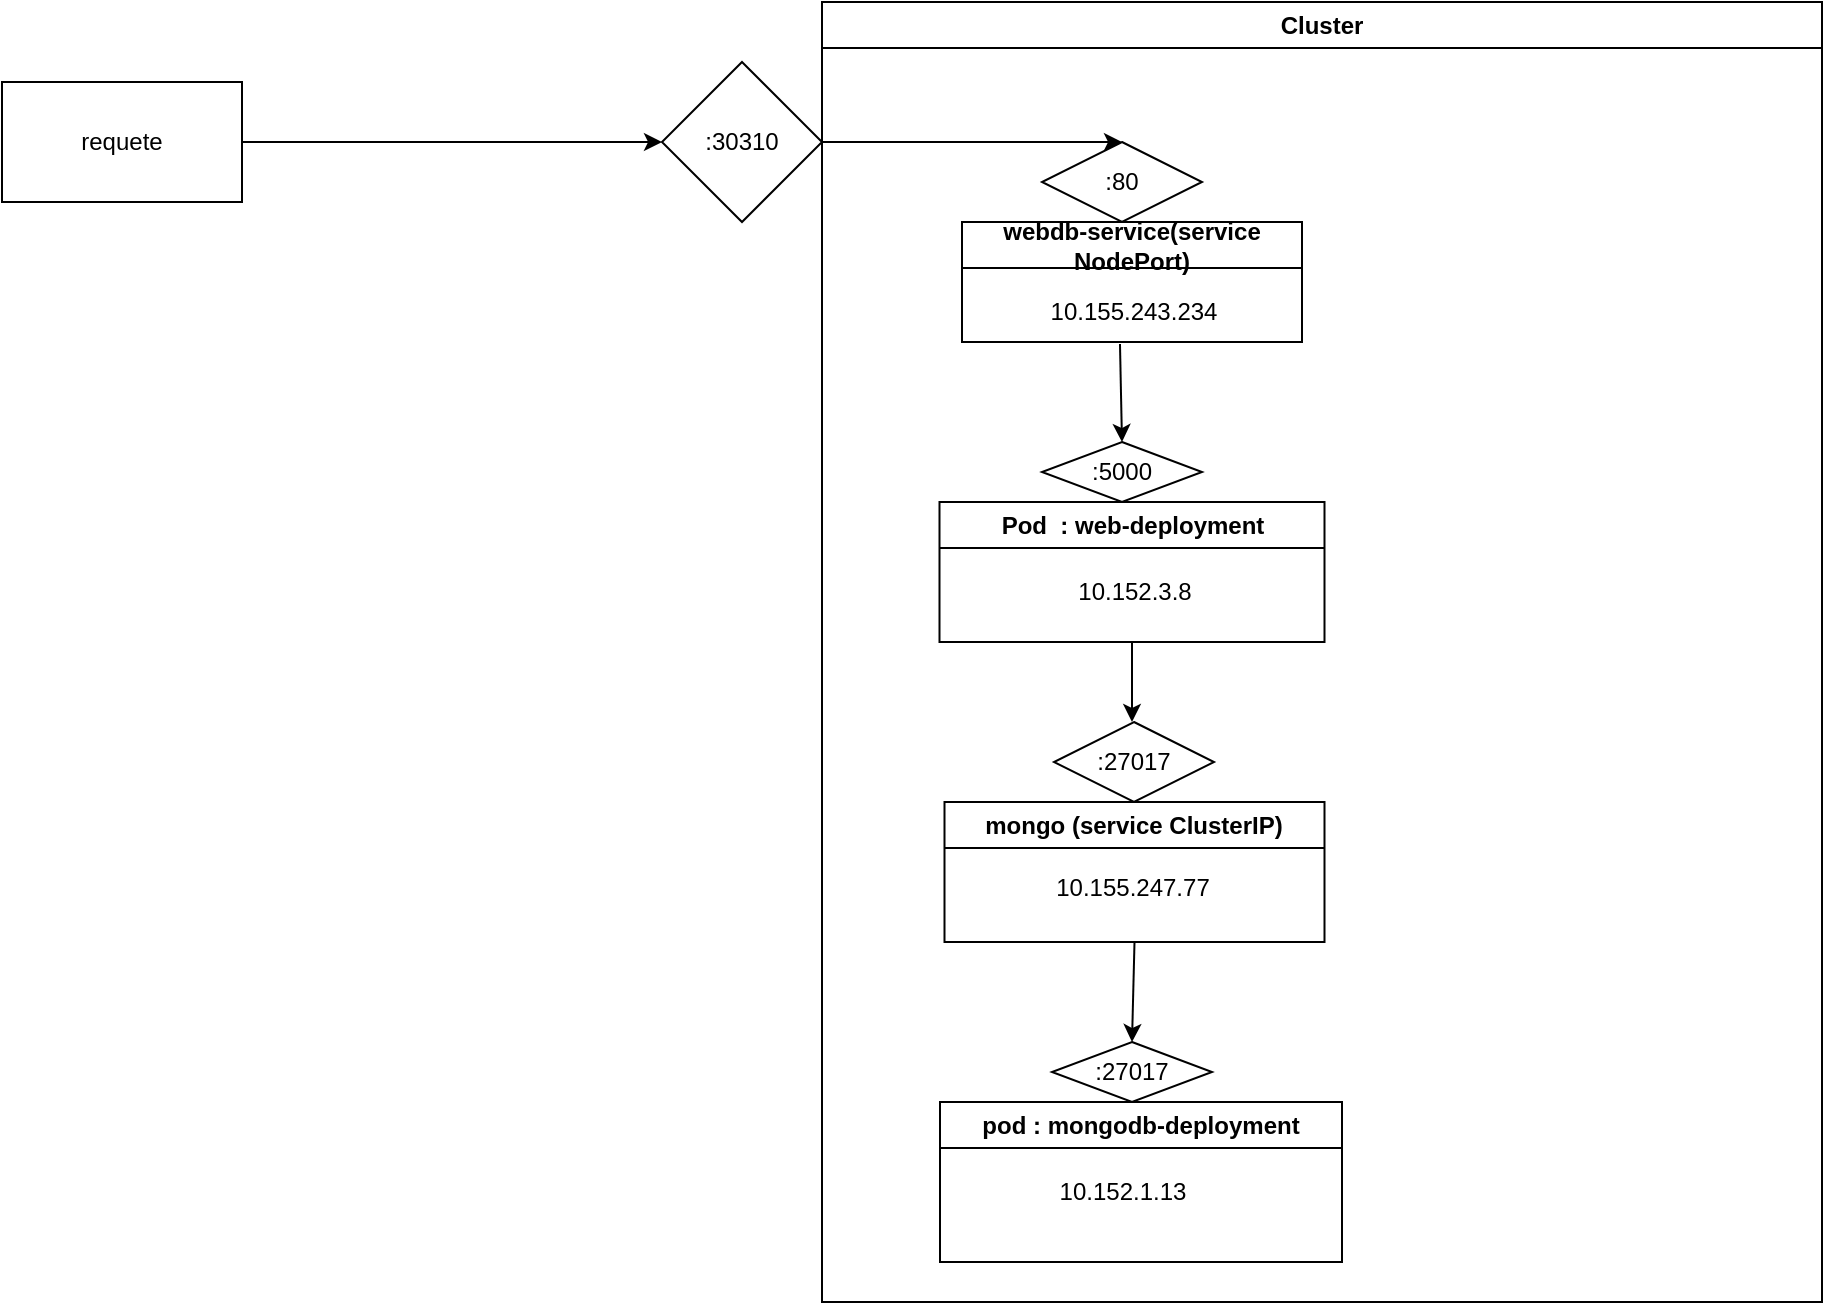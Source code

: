<mxfile version="22.1.21" type="device">
  <diagram name="Page-1" id="j4PVrQwJr-2V7cFGuJLz">
    <mxGraphModel dx="2294" dy="723" grid="1" gridSize="10" guides="1" tooltips="1" connect="1" arrows="1" fold="1" page="1" pageScale="1" pageWidth="827" pageHeight="1169" math="0" shadow="0">
      <root>
        <mxCell id="0" />
        <mxCell id="1" parent="0" />
        <mxCell id="TGb0v_Ev0zIkkcW78ou3-4" value="Cluster" style="swimlane;whiteSpace=wrap;html=1;" parent="1" vertex="1">
          <mxGeometry x="130" y="200" width="500" height="650" as="geometry" />
        </mxCell>
        <mxCell id="TGb0v_Ev0zIkkcW78ou3-29" value=":80" style="rhombus;whiteSpace=wrap;html=1;" parent="TGb0v_Ev0zIkkcW78ou3-4" vertex="1">
          <mxGeometry x="110" y="70" width="80" height="40" as="geometry" />
        </mxCell>
        <mxCell id="JbnNprekDsK_f7TAoTuq-1" value="webdb-service(service NodePort)" style="swimlane;whiteSpace=wrap;html=1;" vertex="1" parent="TGb0v_Ev0zIkkcW78ou3-4">
          <mxGeometry x="70" y="110" width="170" height="60" as="geometry" />
        </mxCell>
        <mxCell id="JbnNprekDsK_f7TAoTuq-2" value="10.155.243.234" style="text;html=1;strokeColor=none;fillColor=none;align=center;verticalAlign=middle;whiteSpace=wrap;rounded=0;" vertex="1" parent="JbnNprekDsK_f7TAoTuq-1">
          <mxGeometry x="56.25" y="30" width="60" height="30" as="geometry" />
        </mxCell>
        <mxCell id="JbnNprekDsK_f7TAoTuq-5" value="Pod&amp;nbsp; : web-deployment" style="swimlane;whiteSpace=wrap;html=1;" vertex="1" parent="TGb0v_Ev0zIkkcW78ou3-4">
          <mxGeometry x="58.75" y="250" width="192.5" height="70" as="geometry" />
        </mxCell>
        <mxCell id="JbnNprekDsK_f7TAoTuq-6" value="10.152.3.8" style="text;html=1;align=center;verticalAlign=middle;resizable=0;points=[];autosize=1;strokeColor=none;fillColor=none;" vertex="1" parent="JbnNprekDsK_f7TAoTuq-5">
          <mxGeometry x="57.5" y="30" width="80" height="30" as="geometry" />
        </mxCell>
        <mxCell id="JbnNprekDsK_f7TAoTuq-13" value="" style="endArrow=classic;html=1;rounded=0;exitX=0.5;exitY=1;exitDx=0;exitDy=0;" edge="1" parent="TGb0v_Ev0zIkkcW78ou3-4" source="JbnNprekDsK_f7TAoTuq-5">
          <mxGeometry width="50" height="50" relative="1" as="geometry">
            <mxPoint x="201.25" y="370" as="sourcePoint" />
            <mxPoint x="155" y="360" as="targetPoint" />
          </mxGeometry>
        </mxCell>
        <mxCell id="JbnNprekDsK_f7TAoTuq-15" value="mongo (service ClusterIP)" style="swimlane;whiteSpace=wrap;html=1;" vertex="1" parent="TGb0v_Ev0zIkkcW78ou3-4">
          <mxGeometry x="61.25" y="400" width="190" height="70" as="geometry" />
        </mxCell>
        <mxCell id="JbnNprekDsK_f7TAoTuq-25" value="10.155.247.77" style="text;html=1;align=center;verticalAlign=middle;resizable=0;points=[];autosize=1;strokeColor=none;fillColor=none;" vertex="1" parent="JbnNprekDsK_f7TAoTuq-15">
          <mxGeometry x="43.75" y="28" width="100" height="30" as="geometry" />
        </mxCell>
        <mxCell id="JbnNprekDsK_f7TAoTuq-16" value=":27017" style="rhombus;whiteSpace=wrap;html=1;" vertex="1" parent="TGb0v_Ev0zIkkcW78ou3-4">
          <mxGeometry x="116" y="360" width="80" height="40" as="geometry" />
        </mxCell>
        <mxCell id="JbnNprekDsK_f7TAoTuq-18" value=":5000" style="rhombus;whiteSpace=wrap;html=1;" vertex="1" parent="TGb0v_Ev0zIkkcW78ou3-4">
          <mxGeometry x="110" y="220" width="80" height="30" as="geometry" />
        </mxCell>
        <mxCell id="JbnNprekDsK_f7TAoTuq-19" value="" style="endArrow=classic;html=1;rounded=0;exitX=0.379;exitY=1.033;exitDx=0;exitDy=0;exitPerimeter=0;entryX=0.5;entryY=0;entryDx=0;entryDy=0;" edge="1" parent="TGb0v_Ev0zIkkcW78ou3-4" source="JbnNprekDsK_f7TAoTuq-2" target="JbnNprekDsK_f7TAoTuq-18">
          <mxGeometry width="50" height="50" relative="1" as="geometry">
            <mxPoint x="320" y="220" as="sourcePoint" />
            <mxPoint x="370" y="170" as="targetPoint" />
          </mxGeometry>
        </mxCell>
        <mxCell id="JbnNprekDsK_f7TAoTuq-20" value="pod : mongodb-deployment" style="swimlane;whiteSpace=wrap;html=1;" vertex="1" parent="TGb0v_Ev0zIkkcW78ou3-4">
          <mxGeometry x="59" y="550" width="201" height="80" as="geometry" />
        </mxCell>
        <mxCell id="JbnNprekDsK_f7TAoTuq-26" value="10.152.1.13" style="text;html=1;align=center;verticalAlign=middle;resizable=0;points=[];autosize=1;strokeColor=none;fillColor=none;" vertex="1" parent="JbnNprekDsK_f7TAoTuq-20">
          <mxGeometry x="46" y="30" width="90" height="30" as="geometry" />
        </mxCell>
        <mxCell id="JbnNprekDsK_f7TAoTuq-21" value=":27017" style="rhombus;whiteSpace=wrap;html=1;" vertex="1" parent="TGb0v_Ev0zIkkcW78ou3-4">
          <mxGeometry x="115" y="520" width="80" height="30" as="geometry" />
        </mxCell>
        <mxCell id="JbnNprekDsK_f7TAoTuq-23" value="" style="endArrow=classic;html=1;rounded=0;exitX=0.5;exitY=1;exitDx=0;exitDy=0;entryX=0.5;entryY=0;entryDx=0;entryDy=0;" edge="1" parent="TGb0v_Ev0zIkkcW78ou3-4" source="JbnNprekDsK_f7TAoTuq-15" target="JbnNprekDsK_f7TAoTuq-21">
          <mxGeometry width="50" height="50" relative="1" as="geometry">
            <mxPoint x="210" y="530" as="sourcePoint" />
            <mxPoint x="156" y="510" as="targetPoint" />
          </mxGeometry>
        </mxCell>
        <mxCell id="JbnNprekDsK_f7TAoTuq-24" value="" style="endArrow=classic;html=1;rounded=0;entryX=0.5;entryY=0;entryDx=0;entryDy=0;" edge="1" parent="TGb0v_Ev0zIkkcW78ou3-4" target="TGb0v_Ev0zIkkcW78ou3-29">
          <mxGeometry width="50" height="50" relative="1" as="geometry">
            <mxPoint y="70" as="sourcePoint" />
            <mxPoint x="90" y="50" as="targetPoint" />
          </mxGeometry>
        </mxCell>
        <mxCell id="TGb0v_Ev0zIkkcW78ou3-13" value="requete" style="rounded=0;whiteSpace=wrap;html=1;" parent="1" vertex="1">
          <mxGeometry x="-280" y="240" width="120" height="60" as="geometry" />
        </mxCell>
        <mxCell id="TGb0v_Ev0zIkkcW78ou3-15" value=":30310" style="rhombus;whiteSpace=wrap;html=1;" parent="1" vertex="1">
          <mxGeometry x="50" y="230" width="80" height="80" as="geometry" />
        </mxCell>
        <mxCell id="TGb0v_Ev0zIkkcW78ou3-18" value="" style="endArrow=classic;html=1;rounded=0;exitX=1;exitY=0.5;exitDx=0;exitDy=0;entryX=0;entryY=0.5;entryDx=0;entryDy=0;" parent="1" source="TGb0v_Ev0zIkkcW78ou3-13" target="TGb0v_Ev0zIkkcW78ou3-15" edge="1">
          <mxGeometry width="50" height="50" relative="1" as="geometry">
            <mxPoint x="-110" y="340" as="sourcePoint" />
            <mxPoint x="-60" y="290" as="targetPoint" />
          </mxGeometry>
        </mxCell>
      </root>
    </mxGraphModel>
  </diagram>
</mxfile>
